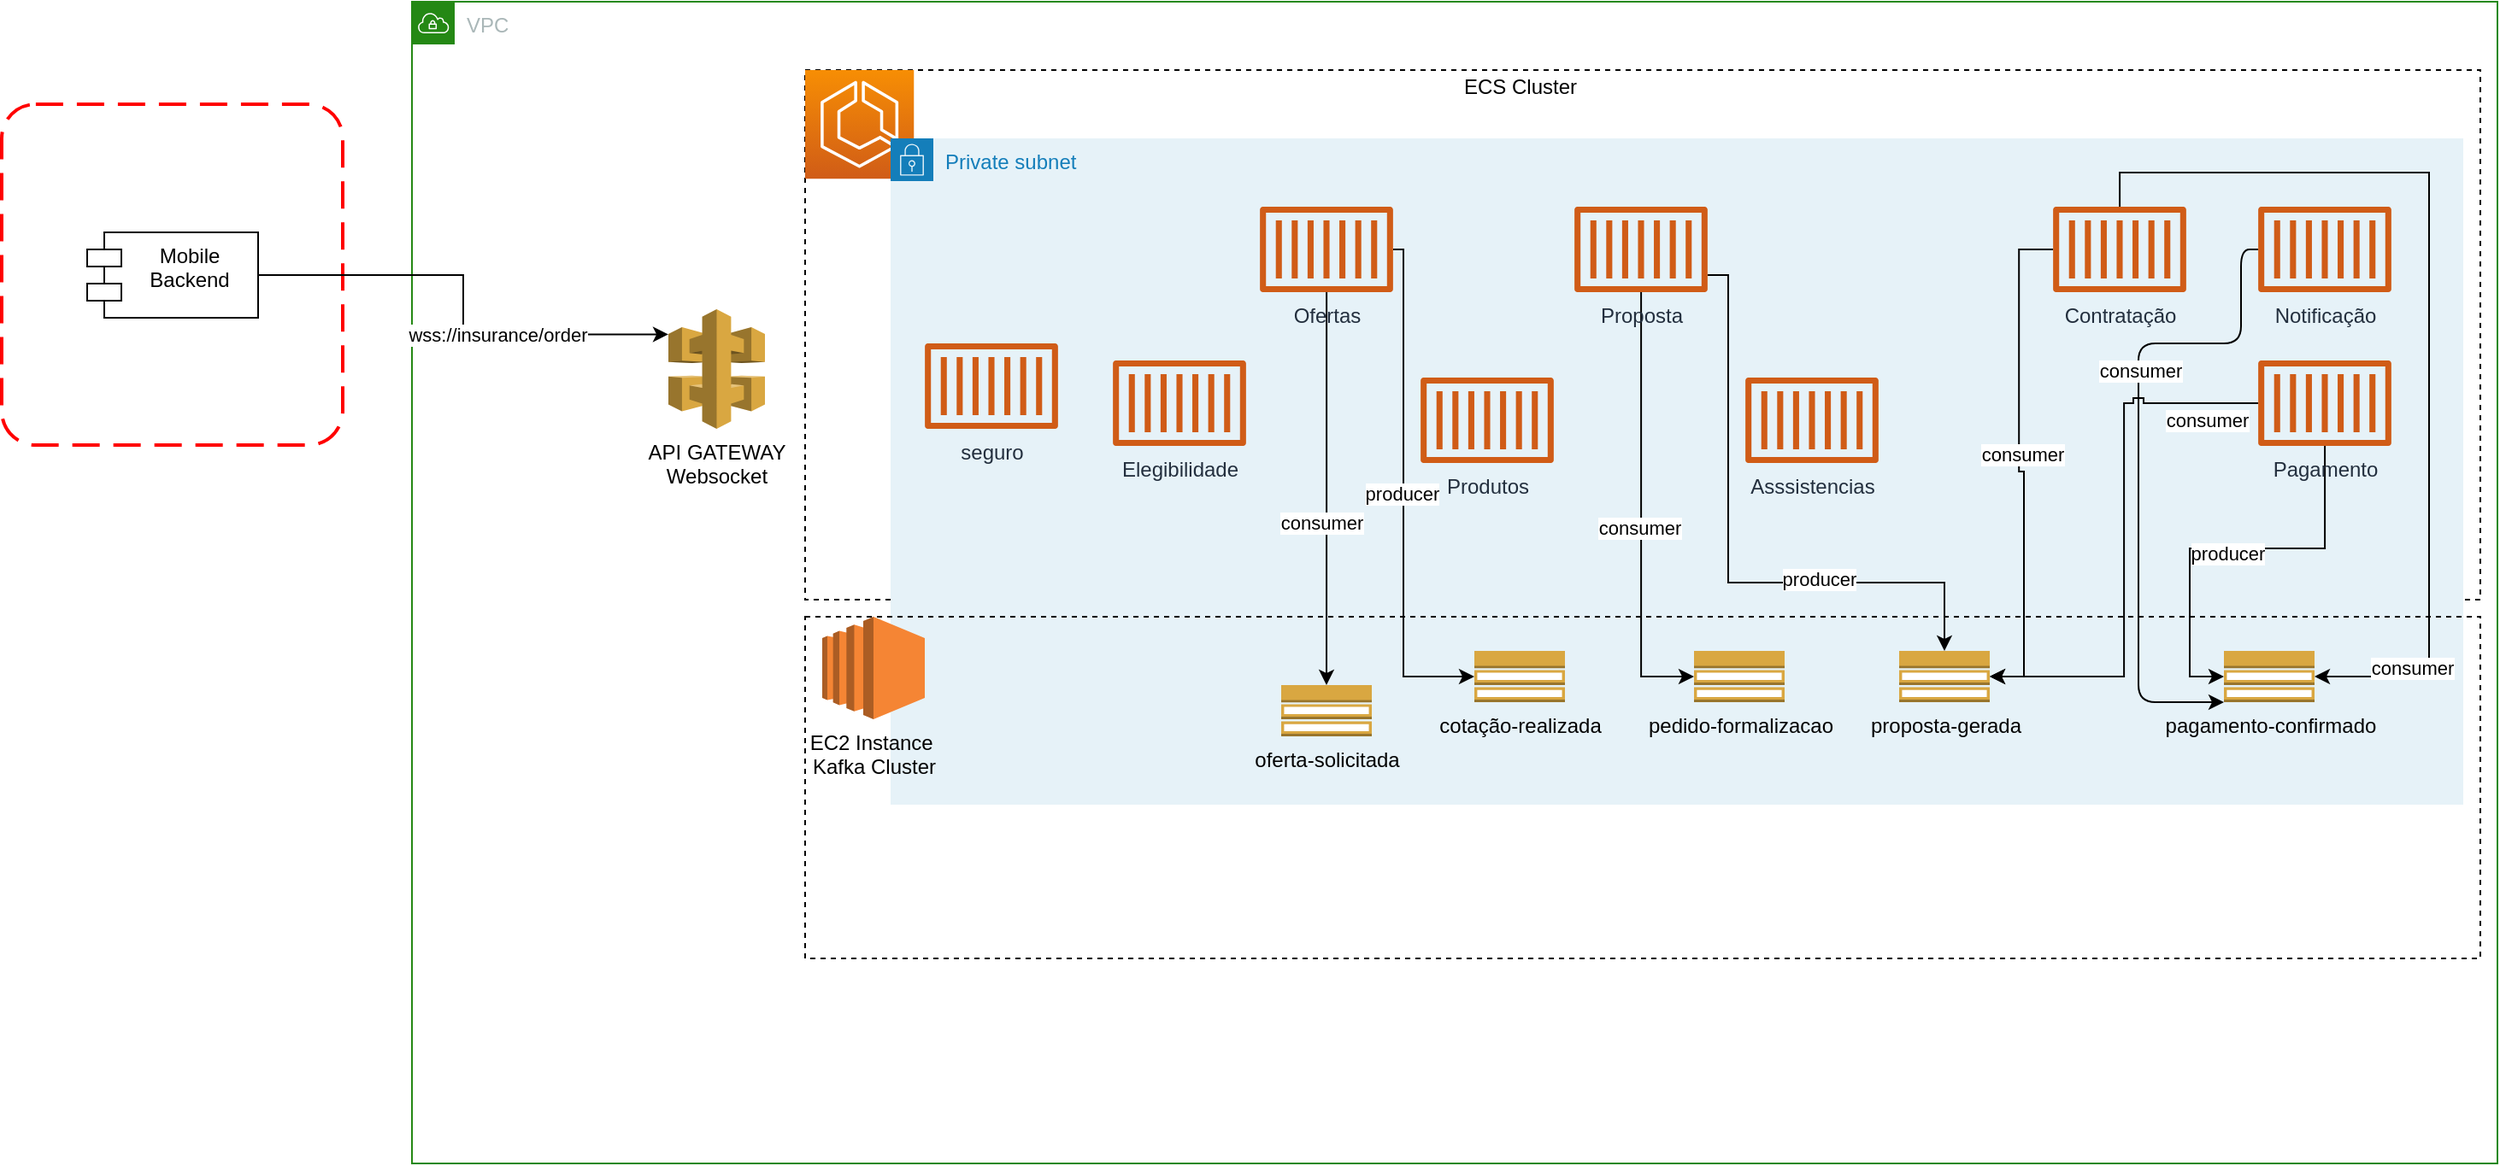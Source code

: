 <mxfile version="14.4.3" type="github" pages="2">
  <diagram name="Diagram" id="b5b7bab2-c9e2-2cf4-8b2a-24fd1a2a6d21">
    <mxGraphModel dx="1935" dy="696" grid="1" gridSize="10" guides="1" tooltips="1" connect="1" arrows="1" fold="1" page="1" pageScale="1" pageWidth="827" pageHeight="1169" background="#ffffff" math="0" shadow="0">
      <root>
        <mxCell id="0" />
        <mxCell id="1" parent="0" />
        <mxCell id="tvd1okN19O1a-mlgR9g5-1" value="VPC" style="points=[[0,0],[0.25,0],[0.5,0],[0.75,0],[1,0],[1,0.25],[1,0.5],[1,0.75],[1,1],[0.75,1],[0.5,1],[0.25,1],[0,1],[0,0.75],[0,0.5],[0,0.25]];outlineConnect=0;gradientColor=none;html=1;whiteSpace=wrap;fontSize=12;fontStyle=0;shape=mxgraph.aws4.group;grIcon=mxgraph.aws4.group_vpc;strokeColor=#248814;fillColor=none;verticalAlign=top;align=left;spacingLeft=30;fontColor=#AAB7B8;dashed=0;" parent="1" vertex="1">
          <mxGeometry x="140" y="400" width="1220" height="680" as="geometry" />
        </mxCell>
        <mxCell id="tvd1okN19O1a-mlgR9g5-6" value="" style="group" parent="1" vertex="1" connectable="0">
          <mxGeometry x="370" y="440" width="980" height="310" as="geometry" />
        </mxCell>
        <mxCell id="tvd1okN19O1a-mlgR9g5-5" value="" style="whiteSpace=wrap;html=1;fillColor=none;dashed=1;" parent="tvd1okN19O1a-mlgR9g5-6" vertex="1">
          <mxGeometry width="980.0" height="310" as="geometry" />
        </mxCell>
        <mxCell id="tvd1okN19O1a-mlgR9g5-4" value="" style="outlineConnect=0;fontColor=#232F3E;gradientColor=#F78E04;gradientDirection=north;fillColor=#D05C17;strokeColor=#ffffff;dashed=0;verticalLabelPosition=bottom;verticalAlign=top;align=center;html=1;fontSize=12;fontStyle=0;aspect=fixed;shape=mxgraph.aws4.resourceIcon;resIcon=mxgraph.aws4.ecs;" parent="tvd1okN19O1a-mlgR9g5-6" vertex="1">
          <mxGeometry width="63.632" height="63.632" as="geometry" />
        </mxCell>
        <mxCell id="tvd1okN19O1a-mlgR9g5-3" value="Private subnet" style="points=[[0,0],[0.25,0],[0.5,0],[0.75,0],[1,0],[1,0.25],[1,0.5],[1,0.75],[1,1],[0.75,1],[0.5,1],[0.25,1],[0,1],[0,0.75],[0,0.5],[0,0.25]];outlineConnect=0;gradientColor=none;html=1;whiteSpace=wrap;fontSize=12;fontStyle=0;shape=mxgraph.aws4.group;grIcon=mxgraph.aws4.group_security_group;grStroke=0;strokeColor=#147EBA;fillColor=#E6F2F8;verticalAlign=top;align=left;spacingLeft=30;fontColor=#147EBA;dashed=0;" parent="1" vertex="1">
          <mxGeometry x="420" y="480" width="920" height="390" as="geometry" />
        </mxCell>
        <mxCell id="tvd1okN19O1a-mlgR9g5-2" value="" style="rounded=1;arcSize=10;dashed=1;strokeColor=#ff0000;fillColor=none;gradientColor=none;dashPattern=8 4;strokeWidth=2;" parent="1" vertex="1">
          <mxGeometry x="-100" y="460" width="199.5" height="199.5" as="geometry" />
        </mxCell>
        <mxCell id="Gdchr0kUo4fgMxnwDDe_-9" style="edgeStyle=orthogonalEdgeStyle;rounded=0;orthogonalLoop=1;jettySize=auto;html=1;entryX=0.5;entryY=0;entryDx=0;entryDy=0;entryPerimeter=0;" parent="1" source="tvd1okN19O1a-mlgR9g5-7" target="Gdchr0kUo4fgMxnwDDe_-6" edge="1">
          <mxGeometry relative="1" as="geometry" />
        </mxCell>
        <mxCell id="Gdchr0kUo4fgMxnwDDe_-12" value="consumer" style="edgeLabel;html=1;align=center;verticalAlign=middle;resizable=0;points=[];" parent="Gdchr0kUo4fgMxnwDDe_-9" vertex="1" connectable="0">
          <mxGeometry x="0.17" y="-3" relative="1" as="geometry">
            <mxPoint as="offset" />
          </mxGeometry>
        </mxCell>
        <mxCell id="Gdchr0kUo4fgMxnwDDe_-10" style="edgeStyle=orthogonalEdgeStyle;rounded=0;orthogonalLoop=1;jettySize=auto;html=1;entryX=0;entryY=0.5;entryDx=0;entryDy=0;entryPerimeter=0;" parent="1" source="tvd1okN19O1a-mlgR9g5-7" target="Gdchr0kUo4fgMxnwDDe_-8" edge="1">
          <mxGeometry relative="1" as="geometry">
            <Array as="points">
              <mxPoint x="720" y="545" />
              <mxPoint x="720" y="795" />
            </Array>
          </mxGeometry>
        </mxCell>
        <mxCell id="Gdchr0kUo4fgMxnwDDe_-11" value="producer" style="edgeLabel;html=1;align=center;verticalAlign=middle;resizable=0;points=[];" parent="Gdchr0kUo4fgMxnwDDe_-10" vertex="1" connectable="0">
          <mxGeometry x="0.002" y="-1" relative="1" as="geometry">
            <mxPoint as="offset" />
          </mxGeometry>
        </mxCell>
        <mxCell id="tvd1okN19O1a-mlgR9g5-7" value="Ofertas" style="outlineConnect=0;fontColor=#232F3E;gradientColor=none;fillColor=#D05C17;strokeColor=none;dashed=0;verticalLabelPosition=bottom;verticalAlign=top;align=center;html=1;fontSize=12;fontStyle=0;aspect=fixed;pointerEvents=1;shape=mxgraph.aws4.container_1;" parent="1" vertex="1">
          <mxGeometry x="636" y="520" width="78" height="50" as="geometry" />
        </mxCell>
        <mxCell id="Gdchr0kUo4fgMxnwDDe_-15" style="edgeStyle=orthogonalEdgeStyle;rounded=0;orthogonalLoop=1;jettySize=auto;html=1;entryX=0;entryY=0.5;entryDx=0;entryDy=0;entryPerimeter=0;" parent="1" source="tvd1okN19O1a-mlgR9g5-8" target="Gdchr0kUo4fgMxnwDDe_-7" edge="1">
          <mxGeometry relative="1" as="geometry" />
        </mxCell>
        <mxCell id="Gdchr0kUo4fgMxnwDDe_-16" value="consumer" style="edgeLabel;html=1;align=center;verticalAlign=middle;resizable=0;points=[];" parent="Gdchr0kUo4fgMxnwDDe_-15" vertex="1" connectable="0">
          <mxGeometry x="0.078" y="-1" relative="1" as="geometry">
            <mxPoint as="offset" />
          </mxGeometry>
        </mxCell>
        <mxCell id="Gdchr0kUo4fgMxnwDDe_-17" style="edgeStyle=orthogonalEdgeStyle;rounded=0;orthogonalLoop=1;jettySize=auto;html=1;entryX=0.5;entryY=0;entryDx=0;entryDy=0;entryPerimeter=0;" parent="1" source="tvd1okN19O1a-mlgR9g5-8" target="Gdchr0kUo4fgMxnwDDe_-13" edge="1">
          <mxGeometry relative="1" as="geometry">
            <Array as="points">
              <mxPoint x="910" y="560" />
              <mxPoint x="910" y="740" />
              <mxPoint x="1037" y="740" />
            </Array>
          </mxGeometry>
        </mxCell>
        <mxCell id="Gdchr0kUo4fgMxnwDDe_-18" value="producer" style="edgeLabel;html=1;align=center;verticalAlign=middle;resizable=0;points=[];" parent="Gdchr0kUo4fgMxnwDDe_-17" vertex="1" connectable="0">
          <mxGeometry x="0.367" y="2" relative="1" as="geometry">
            <mxPoint as="offset" />
          </mxGeometry>
        </mxCell>
        <mxCell id="tvd1okN19O1a-mlgR9g5-9" value="Produtos" style="outlineConnect=0;fontColor=#232F3E;gradientColor=none;fillColor=#D05C17;strokeColor=none;dashed=0;verticalLabelPosition=bottom;verticalAlign=top;align=center;html=1;fontSize=12;fontStyle=0;aspect=fixed;pointerEvents=1;shape=mxgraph.aws4.container_1;" parent="1" vertex="1">
          <mxGeometry x="730" y="620" width="78" height="50" as="geometry" />
        </mxCell>
        <mxCell id="tvd1okN19O1a-mlgR9g5-10" value="Asssistencias" style="outlineConnect=0;fontColor=#232F3E;gradientColor=none;fillColor=#D05C17;strokeColor=none;dashed=0;verticalLabelPosition=bottom;verticalAlign=top;align=center;html=1;fontSize=12;fontStyle=0;aspect=fixed;pointerEvents=1;shape=mxgraph.aws4.container_1;" parent="1" vertex="1">
          <mxGeometry x="920" y="620" width="78" height="50" as="geometry" />
        </mxCell>
        <mxCell id="Gdchr0kUo4fgMxnwDDe_-19" style="edgeStyle=orthogonalEdgeStyle;rounded=0;orthogonalLoop=1;jettySize=auto;html=1;entryX=1;entryY=0.5;entryDx=0;entryDy=0;entryPerimeter=0;" parent="1" source="tvd1okN19O1a-mlgR9g5-12" target="Gdchr0kUo4fgMxnwDDe_-13" edge="1">
          <mxGeometry relative="1" as="geometry" />
        </mxCell>
        <mxCell id="Gdchr0kUo4fgMxnwDDe_-20" value="consumer" style="edgeLabel;html=1;align=center;verticalAlign=middle;resizable=0;points=[];" parent="Gdchr0kUo4fgMxnwDDe_-19" vertex="1" connectable="0">
          <mxGeometry x="-0.044" y="2" relative="1" as="geometry">
            <mxPoint as="offset" />
          </mxGeometry>
        </mxCell>
        <mxCell id="Gdchr0kUo4fgMxnwDDe_-32" style="edgeStyle=orthogonalEdgeStyle;rounded=0;orthogonalLoop=1;jettySize=auto;html=1;entryX=1;entryY=0.5;entryDx=0;entryDy=0;entryPerimeter=0;" parent="1" source="tvd1okN19O1a-mlgR9g5-12" target="Gdchr0kUo4fgMxnwDDe_-29" edge="1">
          <mxGeometry relative="1" as="geometry">
            <Array as="points">
              <mxPoint x="1139" y="500" />
              <mxPoint x="1320" y="500" />
              <mxPoint x="1320" y="795" />
            </Array>
          </mxGeometry>
        </mxCell>
        <mxCell id="Gdchr0kUo4fgMxnwDDe_-33" value="consumer" style="edgeLabel;html=1;align=center;verticalAlign=middle;resizable=0;points=[];" parent="Gdchr0kUo4fgMxnwDDe_-32" vertex="1" connectable="0">
          <mxGeometry x="0.574" y="3" relative="1" as="geometry">
            <mxPoint x="-13" y="48.04" as="offset" />
          </mxGeometry>
        </mxCell>
        <mxCell id="tvd1okN19O1a-mlgR9g5-12" value="Contratação" style="outlineConnect=0;fontColor=#232F3E;gradientColor=none;fillColor=#D05C17;strokeColor=none;dashed=0;verticalLabelPosition=bottom;verticalAlign=top;align=center;html=1;fontSize=12;fontStyle=0;aspect=fixed;pointerEvents=1;shape=mxgraph.aws4.container_1;" parent="1" vertex="1">
          <mxGeometry x="1100" y="520" width="78" height="50" as="geometry" />
        </mxCell>
        <mxCell id="tvd1okN19O1a-mlgR9g5-13" value="Elegibilidade" style="outlineConnect=0;fontColor=#232F3E;gradientColor=none;fillColor=#D05C17;strokeColor=none;dashed=0;verticalLabelPosition=bottom;verticalAlign=top;align=center;html=1;fontSize=12;fontStyle=0;aspect=fixed;pointerEvents=1;shape=mxgraph.aws4.container_1;" parent="1" vertex="1">
          <mxGeometry x="550" y="610" width="78" height="50" as="geometry" />
        </mxCell>
        <mxCell id="tvd1okN19O1a-mlgR9g5-14" value="ECS Cluster" style="text;html=1;resizable=0;autosize=1;align=center;verticalAlign=middle;points=[];fillColor=none;strokeColor=none;rounded=0;dashed=1;" parent="1" vertex="1">
          <mxGeometry x="748" y="440" width="80" height="20" as="geometry" />
        </mxCell>
        <mxCell id="Gdchr0kUo4fgMxnwDDe_-3" value="" style="whiteSpace=wrap;html=1;fillColor=none;dashed=1;" parent="1" vertex="1">
          <mxGeometry x="370" y="760" width="980" height="200" as="geometry" />
        </mxCell>
        <mxCell id="Gdchr0kUo4fgMxnwDDe_-4" value="EC2 Instance&amp;nbsp;&lt;br&gt;Kafka Cluster" style="outlineConnect=0;dashed=0;verticalLabelPosition=bottom;verticalAlign=top;align=center;html=1;shape=mxgraph.aws3.ec2;fillColor=#F58534;gradientColor=none;" parent="1" vertex="1">
          <mxGeometry x="380" y="760" width="60" height="60" as="geometry" />
        </mxCell>
        <mxCell id="Gdchr0kUo4fgMxnwDDe_-6" value="oferta-solicitada" style="outlineConnect=0;dashed=0;verticalLabelPosition=bottom;verticalAlign=top;align=center;html=1;shape=mxgraph.aws3.topic_2;fillColor=#D9A741;gradientColor=none;" parent="1" vertex="1">
          <mxGeometry x="648.5" y="800" width="53" height="30" as="geometry" />
        </mxCell>
        <mxCell id="Gdchr0kUo4fgMxnwDDe_-7" value="pedido-formalizacao" style="outlineConnect=0;dashed=0;verticalLabelPosition=bottom;verticalAlign=top;align=center;html=1;shape=mxgraph.aws3.topic_2;fillColor=#D9A741;gradientColor=none;" parent="1" vertex="1">
          <mxGeometry x="890" y="780" width="53" height="30" as="geometry" />
        </mxCell>
        <mxCell id="Gdchr0kUo4fgMxnwDDe_-8" value="cotação-realizada" style="outlineConnect=0;dashed=0;verticalLabelPosition=bottom;verticalAlign=top;align=center;html=1;shape=mxgraph.aws3.topic_2;fillColor=#D9A741;gradientColor=none;" parent="1" vertex="1">
          <mxGeometry x="761.5" y="780" width="53" height="30" as="geometry" />
        </mxCell>
        <mxCell id="Gdchr0kUo4fgMxnwDDe_-13" value="proposta-gerada" style="outlineConnect=0;dashed=0;verticalLabelPosition=bottom;verticalAlign=top;align=center;html=1;shape=mxgraph.aws3.topic_2;fillColor=#D9A741;gradientColor=none;" parent="1" vertex="1">
          <mxGeometry x="1010" y="780" width="53" height="30" as="geometry" />
        </mxCell>
        <mxCell id="Gdchr0kUo4fgMxnwDDe_-24" style="edgeStyle=orthogonalEdgeStyle;orthogonalLoop=1;jettySize=auto;html=1;entryX=0;entryY=1;entryDx=0;entryDy=0;entryPerimeter=0;rounded=1;sketch=0;shadow=0;jumpStyle=sharp;" parent="1" source="Gdchr0kUo4fgMxnwDDe_-21" target="Gdchr0kUo4fgMxnwDDe_-29" edge="1">
          <mxGeometry relative="1" as="geometry">
            <Array as="points">
              <mxPoint x="1210" y="545" />
              <mxPoint x="1210" y="600" />
              <mxPoint x="1150" y="600" />
              <mxPoint x="1150" y="810" />
            </Array>
          </mxGeometry>
        </mxCell>
        <mxCell id="Gdchr0kUo4fgMxnwDDe_-25" value="consumer" style="edgeLabel;html=1;align=center;verticalAlign=middle;resizable=0;points=[];" parent="Gdchr0kUo4fgMxnwDDe_-24" vertex="1" connectable="0">
          <mxGeometry x="-0.268" y="1" relative="1" as="geometry">
            <mxPoint as="offset" />
          </mxGeometry>
        </mxCell>
        <mxCell id="Gdchr0kUo4fgMxnwDDe_-21" value="Notificação" style="outlineConnect=0;fontColor=#232F3E;gradientColor=none;fillColor=#D05C17;strokeColor=none;dashed=0;verticalLabelPosition=bottom;verticalAlign=top;align=center;html=1;fontSize=12;fontStyle=0;aspect=fixed;pointerEvents=1;shape=mxgraph.aws4.container_1;" parent="1" vertex="1">
          <mxGeometry x="1220" y="520" width="78" height="50" as="geometry" />
        </mxCell>
        <mxCell id="Gdchr0kUo4fgMxnwDDe_-23" style="edgeStyle=orthogonalEdgeStyle;rounded=0;orthogonalLoop=1;jettySize=auto;html=1;entryX=1;entryY=0.5;entryDx=0;entryDy=0;entryPerimeter=0;jumpStyle=sharp;" parent="1" source="Gdchr0kUo4fgMxnwDDe_-22" target="Gdchr0kUo4fgMxnwDDe_-13" edge="1">
          <mxGeometry relative="1" as="geometry" />
        </mxCell>
        <mxCell id="Gdchr0kUo4fgMxnwDDe_-26" value="consumer" style="edgeLabel;html=1;align=center;verticalAlign=middle;resizable=0;points=[];" parent="Gdchr0kUo4fgMxnwDDe_-23" vertex="1" connectable="0">
          <mxGeometry x="-0.849" y="4" relative="1" as="geometry">
            <mxPoint x="-6" y="6" as="offset" />
          </mxGeometry>
        </mxCell>
        <mxCell id="Gdchr0kUo4fgMxnwDDe_-30" style="edgeStyle=orthogonalEdgeStyle;rounded=0;orthogonalLoop=1;jettySize=auto;html=1;entryX=0;entryY=0.5;entryDx=0;entryDy=0;entryPerimeter=0;" parent="1" source="Gdchr0kUo4fgMxnwDDe_-22" target="Gdchr0kUo4fgMxnwDDe_-29" edge="1">
          <mxGeometry relative="1" as="geometry" />
        </mxCell>
        <mxCell id="Gdchr0kUo4fgMxnwDDe_-31" value="producer" style="edgeLabel;html=1;align=center;verticalAlign=middle;resizable=0;points=[];" parent="Gdchr0kUo4fgMxnwDDe_-30" vertex="1" connectable="0">
          <mxGeometry x="0.0" y="3" relative="1" as="geometry">
            <mxPoint as="offset" />
          </mxGeometry>
        </mxCell>
        <mxCell id="Gdchr0kUo4fgMxnwDDe_-22" value="Pagamento" style="outlineConnect=0;fontColor=#232F3E;gradientColor=none;fillColor=#D05C17;strokeColor=none;dashed=0;verticalLabelPosition=bottom;verticalAlign=top;align=center;html=1;fontSize=12;fontStyle=0;aspect=fixed;pointerEvents=1;shape=mxgraph.aws4.container_1;" parent="1" vertex="1">
          <mxGeometry x="1220" y="610" width="78" height="50" as="geometry" />
        </mxCell>
        <mxCell id="tvd1okN19O1a-mlgR9g5-8" value="Proposta" style="outlineConnect=0;fontColor=#232F3E;gradientColor=none;fillColor=#D05C17;strokeColor=none;dashed=0;verticalLabelPosition=bottom;verticalAlign=top;align=center;html=1;fontSize=12;fontStyle=0;aspect=fixed;pointerEvents=1;shape=mxgraph.aws4.container_1;" parent="1" vertex="1">
          <mxGeometry x="820" y="520" width="78" height="50" as="geometry" />
        </mxCell>
        <mxCell id="Gdchr0kUo4fgMxnwDDe_-29" value="pagamento-confirmado" style="outlineConnect=0;dashed=0;verticalLabelPosition=bottom;verticalAlign=top;align=center;html=1;shape=mxgraph.aws3.topic_2;fillColor=#D9A741;gradientColor=none;" parent="1" vertex="1">
          <mxGeometry x="1200" y="780" width="53" height="30" as="geometry" />
        </mxCell>
        <mxCell id="Gdchr0kUo4fgMxnwDDe_-34" value="API GATEWAY&lt;br&gt;Websocket" style="outlineConnect=0;dashed=0;verticalLabelPosition=bottom;verticalAlign=top;align=center;html=1;shape=mxgraph.aws3.api_gateway;fillColor=#D9A741;gradientColor=none;" parent="1" vertex="1">
          <mxGeometry x="290" y="580" width="56.5" height="70" as="geometry" />
        </mxCell>
        <mxCell id="Gdchr0kUo4fgMxnwDDe_-37" style="edgeStyle=orthogonalEdgeStyle;rounded=0;sketch=0;jumpStyle=sharp;orthogonalLoop=1;jettySize=auto;html=1;exitX=1;exitY=0.5;exitDx=0;exitDy=0;entryX=0;entryY=0.21;entryDx=0;entryDy=0;entryPerimeter=0;shadow=0;" parent="1" source="Gdchr0kUo4fgMxnwDDe_-36" target="Gdchr0kUo4fgMxnwDDe_-34" edge="1">
          <mxGeometry relative="1" as="geometry" />
        </mxCell>
        <mxCell id="Gdchr0kUo4fgMxnwDDe_-38" value="wss://insurance/order" style="edgeLabel;html=1;align=center;verticalAlign=middle;resizable=0;points=[];" parent="Gdchr0kUo4fgMxnwDDe_-37" vertex="1" connectable="0">
          <mxGeometry x="0.272" relative="1" as="geometry">
            <mxPoint as="offset" />
          </mxGeometry>
        </mxCell>
        <mxCell id="Gdchr0kUo4fgMxnwDDe_-36" value="Mobile&#xa;Backend" style="shape=module;align=left;spacingLeft=20;align=center;verticalAlign=top;" parent="1" vertex="1">
          <mxGeometry x="-50" y="535" width="100" height="50" as="geometry" />
        </mxCell>
        <mxCell id="8h3bJ2drZ3oFwaj_3-ya-1" value="seguro" style="outlineConnect=0;fontColor=#232F3E;gradientColor=none;fillColor=#D05C17;strokeColor=none;dashed=0;verticalLabelPosition=bottom;verticalAlign=top;align=center;html=1;fontSize=12;fontStyle=0;aspect=fixed;pointerEvents=1;shape=mxgraph.aws4.container_1;" parent="1" vertex="1">
          <mxGeometry x="440" y="600" width="78" height="50" as="geometry" />
        </mxCell>
      </root>
    </mxGraphModel>
  </diagram>
  <diagram id="hQ4bSKGDiyixmfQmKz6_" name="DDD">
    <mxGraphModel dx="942" dy="1761" grid="1" gridSize="10" guides="1" tooltips="1" connect="1" arrows="1" fold="1" page="1" pageScale="1" pageWidth="827" pageHeight="1169" math="0" shadow="0">
      <root>
        <mxCell id="13yXxWtZKbe10SywwQQT-0" />
        <mxCell id="13yXxWtZKbe10SywwQQT-1" parent="13yXxWtZKbe10SywwQQT-0" />
        <mxCell id="13yXxWtZKbe10SywwQQT-3" value="" style="rounded=1;whiteSpace=wrap;html=1;arcSize=6;" vertex="1" parent="13yXxWtZKbe10SywwQQT-1">
          <mxGeometry x="220" y="-1080" width="375" height="290" as="geometry" />
        </mxCell>
        <mxCell id="13yXxWtZKbe10SywwQQT-4" value="Market" style="text;html=1;strokeColor=none;fillColor=none;align=center;verticalAlign=middle;whiteSpace=wrap;rounded=0;" vertex="1" parent="13yXxWtZKbe10SywwQQT-1">
          <mxGeometry x="217.5" y="-1080" width="90" height="20" as="geometry" />
        </mxCell>
        <mxCell id="13yXxWtZKbe10SywwQQT-7" value="" style="rounded=1;whiteSpace=wrap;html=1;arcSize=6;" vertex="1" parent="13yXxWtZKbe10SywwQQT-1">
          <mxGeometry x="632.5" y="-1080" width="375" height="290" as="geometry" />
        </mxCell>
        <mxCell id="13yXxWtZKbe10SywwQQT-8" value="Products Management" style="text;html=1;strokeColor=none;fillColor=none;align=center;verticalAlign=middle;whiteSpace=wrap;rounded=0;" vertex="1" parent="13yXxWtZKbe10SywwQQT-1">
          <mxGeometry x="630" y="-1080" width="150" height="20" as="geometry" />
        </mxCell>
        <mxCell id="13yXxWtZKbe10SywwQQT-9" value="" style="rounded=1;whiteSpace=wrap;html=1;arcSize=6;" vertex="1" parent="13yXxWtZKbe10SywwQQT-1">
          <mxGeometry x="640" y="-740" width="375" height="270" as="geometry" />
        </mxCell>
        <mxCell id="13yXxWtZKbe10SywwQQT-10" value="Payments" style="text;html=1;strokeColor=none;fillColor=none;align=center;verticalAlign=middle;whiteSpace=wrap;rounded=0;" vertex="1" parent="13yXxWtZKbe10SywwQQT-1">
          <mxGeometry x="647.5" y="-740" width="65" height="20" as="geometry" />
        </mxCell>
        <mxCell id="13yXxWtZKbe10SywwQQT-11" value="" style="rounded=1;whiteSpace=wrap;html=1;arcSize=6;" vertex="1" parent="13yXxWtZKbe10SywwQQT-1">
          <mxGeometry x="202.5" y="-750" width="375" height="270" as="geometry" />
        </mxCell>
        <mxCell id="13yXxWtZKbe10SywwQQT-12" value="Customer Management" style="text;html=1;strokeColor=none;fillColor=none;align=center;verticalAlign=middle;whiteSpace=wrap;rounded=0;" vertex="1" parent="13yXxWtZKbe10SywwQQT-1">
          <mxGeometry x="210" y="-750" width="132.5" height="20" as="geometry" />
        </mxCell>
        <mxCell id="13yXxWtZKbe10SywwQQT-13" value="Offer" style="rounded=1;whiteSpace=wrap;html=1;" vertex="1" parent="13yXxWtZKbe10SywwQQT-1">
          <mxGeometry x="240" y="-1060" width="80" height="30" as="geometry" />
        </mxCell>
        <mxCell id="13yXxWtZKbe10SywwQQT-14" value="Proposal" style="rounded=1;whiteSpace=wrap;html=1;" vertex="1" parent="13yXxWtZKbe10SywwQQT-1">
          <mxGeometry x="350" y="-1060" width="80" height="30" as="geometry" />
        </mxCell>
        <mxCell id="13yXxWtZKbe10SywwQQT-15" value="Quota" style="rounded=1;whiteSpace=wrap;html=1;" vertex="1" parent="13yXxWtZKbe10SywwQQT-1">
          <mxGeometry x="463.75" y="-1060" width="80" height="30" as="geometry" />
        </mxCell>
        <mxCell id="13yXxWtZKbe10SywwQQT-16" value="Policy" style="rounded=1;whiteSpace=wrap;html=1;" vertex="1" parent="13yXxWtZKbe10SywwQQT-1">
          <mxGeometry x="210" y="-720" width="80" height="30" as="geometry" />
        </mxCell>
        <mxCell id="13yXxWtZKbe10SywwQQT-17" value="Insured" style="rounded=1;whiteSpace=wrap;html=1;" vertex="1" parent="13yXxWtZKbe10SywwQQT-1">
          <mxGeometry x="302.5" y="-720" width="80" height="30" as="geometry" />
        </mxCell>
        <mxCell id="13yXxWtZKbe10SywwQQT-18" value="Subscriber" style="rounded=1;whiteSpace=wrap;html=1;" vertex="1" parent="13yXxWtZKbe10SywwQQT-1">
          <mxGeometry x="397.5" y="-720" width="80" height="30" as="geometry" />
        </mxCell>
        <mxCell id="13yXxWtZKbe10SywwQQT-19" value="Dependent" style="rounded=1;whiteSpace=wrap;html=1;" vertex="1" parent="13yXxWtZKbe10SywwQQT-1">
          <mxGeometry x="492.5" y="-720" width="80" height="30" as="geometry" />
        </mxCell>
        <mxCell id="13yXxWtZKbe10SywwQQT-20" value="Address" style="rounded=1;whiteSpace=wrap;html=1;" vertex="1" parent="13yXxWtZKbe10SywwQQT-1">
          <mxGeometry x="210" y="-670" width="80" height="30" as="geometry" />
        </mxCell>
        <mxCell id="13yXxWtZKbe10SywwQQT-21" value="Cancellation" style="rounded=1;whiteSpace=wrap;html=1;" vertex="1" parent="13yXxWtZKbe10SywwQQT-1">
          <mxGeometry x="302.5" y="-670" width="80" height="30" as="geometry" />
        </mxCell>
        <mxCell id="13yXxWtZKbe10SywwQQT-22" value="Documents" style="rounded=1;whiteSpace=wrap;html=1;" vertex="1" parent="13yXxWtZKbe10SywwQQT-1">
          <mxGeometry x="397.5" y="-670" width="80" height="30" as="geometry" />
        </mxCell>
        <mxCell id="13yXxWtZKbe10SywwQQT-23" value="Questions" style="rounded=1;whiteSpace=wrap;html=1;" vertex="1" parent="13yXxWtZKbe10SywwQQT-1">
          <mxGeometry x="240" y="-1010" width="80" height="30" as="geometry" />
        </mxCell>
        <mxCell id="13yXxWtZKbe10SywwQQT-25" value="Product&lt;br&gt;Catalog" style="rounded=1;whiteSpace=wrap;html=1;" vertex="1" parent="13yXxWtZKbe10SywwQQT-1">
          <mxGeometry x="650" y="-1050" width="80" height="30" as="geometry" />
        </mxCell>
        <mxCell id="13yXxWtZKbe10SywwQQT-26" value="Coverage" style="rounded=1;whiteSpace=wrap;html=1;" vertex="1" parent="13yXxWtZKbe10SywwQQT-1">
          <mxGeometry x="747" y="-1050" width="80" height="30" as="geometry" />
        </mxCell>
        <mxCell id="13yXxWtZKbe10SywwQQT-27" value="Assistance" style="rounded=1;whiteSpace=wrap;html=1;" vertex="1" parent="13yXxWtZKbe10SywwQQT-1">
          <mxGeometry x="840" y="-1050" width="80" height="30" as="geometry" />
        </mxCell>
        <mxCell id="13yXxWtZKbe10SywwQQT-28" value="Assistance" style="rounded=1;whiteSpace=wrap;html=1;" vertex="1" parent="13yXxWtZKbe10SywwQQT-1">
          <mxGeometry x="650" y="-1000" width="80" height="30" as="geometry" />
        </mxCell>
        <mxCell id="13yXxWtZKbe10SywwQQT-29" value="Product Configuration" style="rounded=1;whiteSpace=wrap;html=1;" vertex="1" parent="13yXxWtZKbe10SywwQQT-1">
          <mxGeometry x="747" y="-1000" width="80" height="30" as="geometry" />
        </mxCell>
        <mxCell id="13yXxWtZKbe10SywwQQT-30" value="Payer" style="rounded=1;whiteSpace=wrap;html=1;" vertex="1" parent="13yXxWtZKbe10SywwQQT-1">
          <mxGeometry x="657.5" y="-710" width="80" height="30" as="geometry" />
        </mxCell>
        <mxCell id="13yXxWtZKbe10SywwQQT-31" value="Gateway&lt;br&gt;Provider" style="rounded=1;whiteSpace=wrap;html=1;" vertex="1" parent="13yXxWtZKbe10SywwQQT-1">
          <mxGeometry x="747.5" y="-710" width="80" height="30" as="geometry" />
        </mxCell>
        <mxCell id="13yXxWtZKbe10SywwQQT-32" value="Gateway&lt;br&gt;Provider" style="rounded=1;whiteSpace=wrap;html=1;" vertex="1" parent="13yXxWtZKbe10SywwQQT-1">
          <mxGeometry x="834.5" y="-710" width="80" height="30" as="geometry" />
        </mxCell>
        <mxCell id="13yXxWtZKbe10SywwQQT-33" value="Partners" style="rounded=1;whiteSpace=wrap;html=1;" vertex="1" parent="13yXxWtZKbe10SywwQQT-1">
          <mxGeometry x="840" y="-1000" width="80" height="30" as="geometry" />
        </mxCell>
        <mxCell id="13yXxWtZKbe10SywwQQT-35" value="Claims" style="rounded=1;whiteSpace=wrap;html=1;" vertex="1" parent="13yXxWtZKbe10SywwQQT-1">
          <mxGeometry x="210" y="-630" width="80" height="30" as="geometry" />
        </mxCell>
        <mxCell id="13yXxWtZKbe10SywwQQT-36" value="Customer" style="rounded=1;whiteSpace=wrap;html=1;" vertex="1" parent="13yXxWtZKbe10SywwQQT-1">
          <mxGeometry x="463.75" y="-1010" width="80" height="30" as="geometry" />
        </mxCell>
        <mxCell id="13yXxWtZKbe10SywwQQT-37" value="Product" style="rounded=1;whiteSpace=wrap;html=1;" vertex="1" parent="13yXxWtZKbe10SywwQQT-1">
          <mxGeometry x="350" y="-1010" width="80" height="30" as="geometry" />
        </mxCell>
      </root>
    </mxGraphModel>
  </diagram>
</mxfile>
